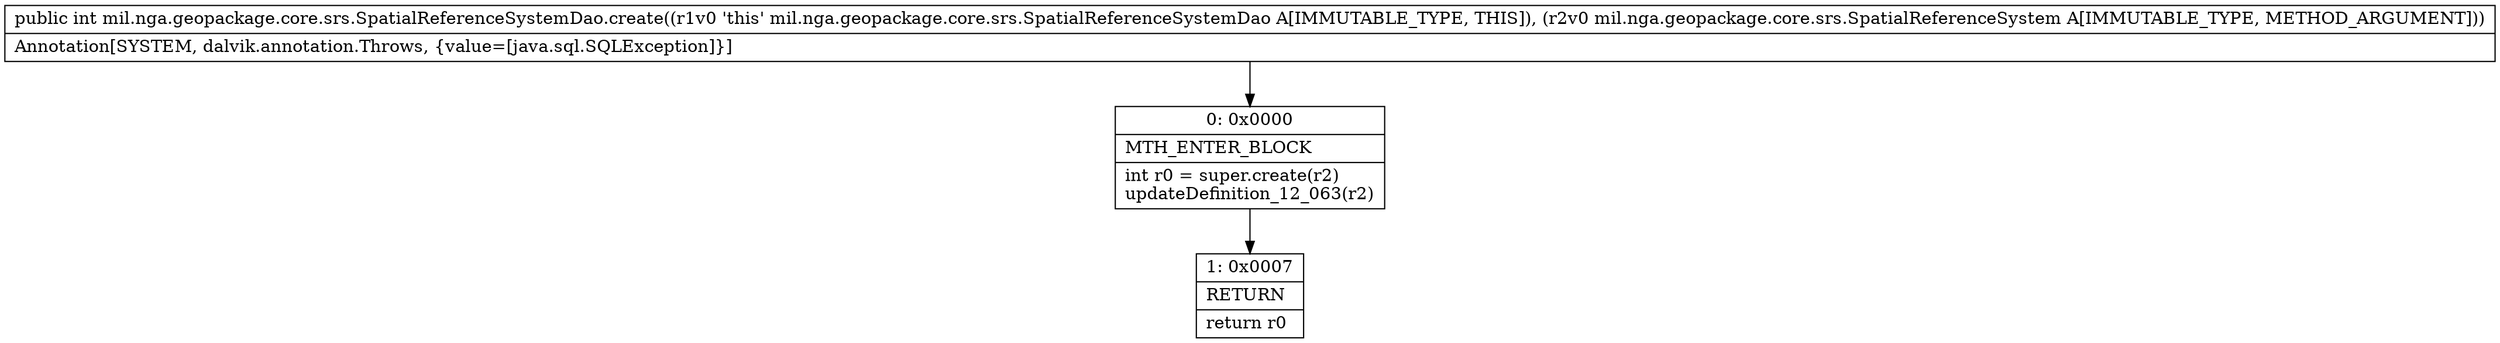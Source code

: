 digraph "CFG formil.nga.geopackage.core.srs.SpatialReferenceSystemDao.create(Lmil\/nga\/geopackage\/core\/srs\/SpatialReferenceSystem;)I" {
Node_0 [shape=record,label="{0\:\ 0x0000|MTH_ENTER_BLOCK\l|int r0 = super.create(r2)\lupdateDefinition_12_063(r2)\l}"];
Node_1 [shape=record,label="{1\:\ 0x0007|RETURN\l|return r0\l}"];
MethodNode[shape=record,label="{public int mil.nga.geopackage.core.srs.SpatialReferenceSystemDao.create((r1v0 'this' mil.nga.geopackage.core.srs.SpatialReferenceSystemDao A[IMMUTABLE_TYPE, THIS]), (r2v0 mil.nga.geopackage.core.srs.SpatialReferenceSystem A[IMMUTABLE_TYPE, METHOD_ARGUMENT]))  | Annotation[SYSTEM, dalvik.annotation.Throws, \{value=[java.sql.SQLException]\}]\l}"];
MethodNode -> Node_0;
Node_0 -> Node_1;
}

